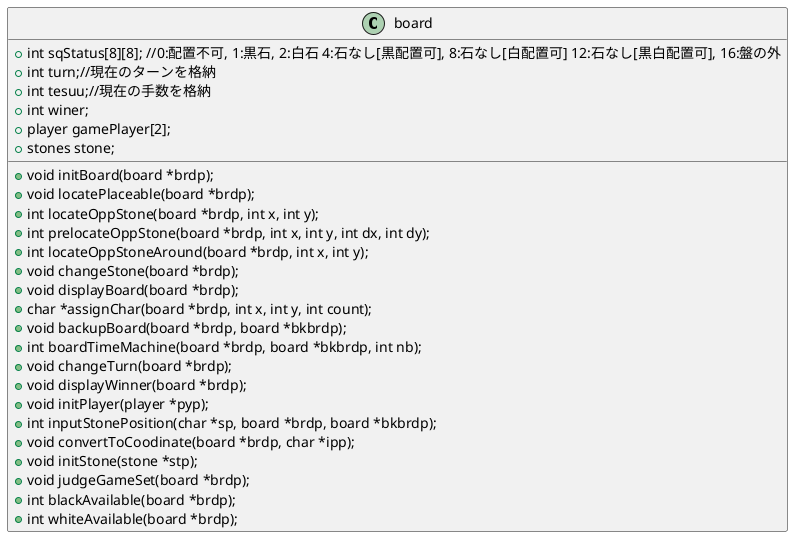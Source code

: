 @startuml structBoard
class board{
	+int sqStatus[8][8]; //0:配置不可, 1:黒石, 2:白石 4:石なし[黒配置可], 8:石なし[白配置可] 12:石なし[黒白配置可], 16:盤の外
	+int turn;//現在のターンを格納
	+int tesuu;//現在の手数を格納
	+int winer;
	+player gamePlayer[2];
	+stones stone;
	+void initBoard(board *brdp);
	+void locatePlaceable(board *brdp); 
	+int locateOppStone(board *brdp, int x, int y);
	+int prelocateOppStone(board *brdp, int x, int y, int dx, int dy); 
	+int locateOppStoneAround(board *brdp, int x, int y); 
	+void changeStone(board *brdp);
	+void displayBoard(board *brdp);
	+char *assignChar(board *brdp, int x, int y, int count);
	+void backupBoard(board *brdp, board *bkbrdp);
	+int boardTimeMachine(board *brdp, board *bkbrdp, int nb);
	+void changeTurn(board *brdp);
	+void displayWinner(board *brdp);
	+void initPlayer(player *pyp);
	+int inputStonePosition(char *sp, board *brdp, board *bkbrdp);
	+void convertToCoodinate(board *brdp, char *ipp);
	+void initStone(stone *stp);
	+void judgeGameSet(board *brdp); 
	+int blackAvailable(board *brdp); 
	+int whiteAvailable(board *brdp); 
}
@enduml